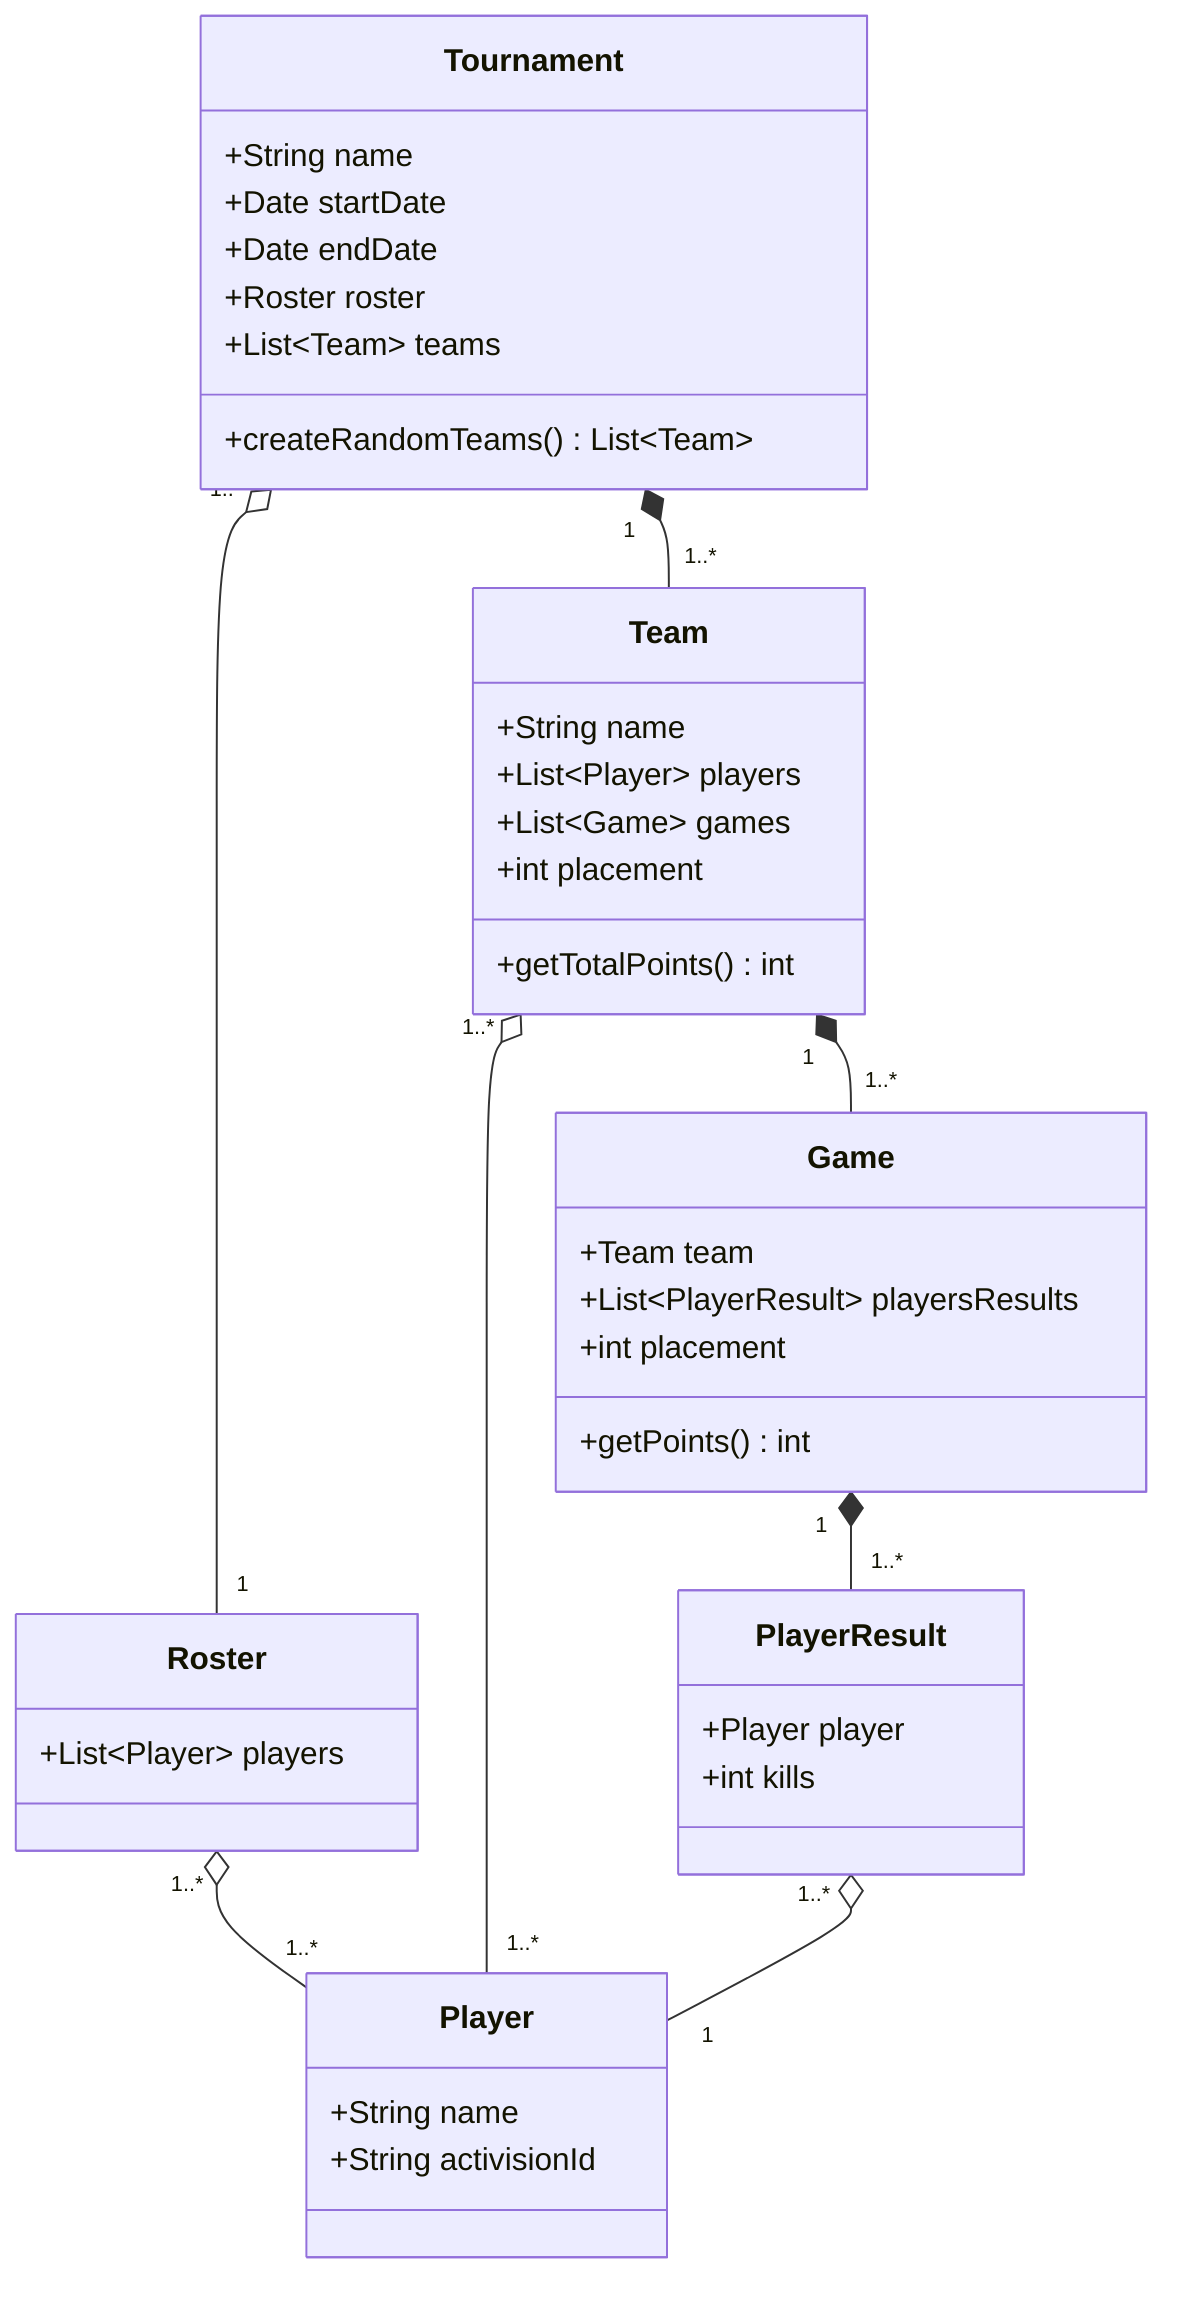 classDiagram
  class Tournament {
    +String name
    +Date startDate
    +Date endDate
    +Roster roster
    +List~Team~ teams

    +createRandomTeams() List~Team~
  }

  class Roster {
    +List~Player~ players
  }

  class Player {
    +String name
    +String activisionId
  }

  class Team {
    +String name
    +List~Player~ players
    +List~Game~ games
    +int placement

    +getTotalPoints() int
  }

  class Game {
    +Team team
    +List~PlayerResult~ playersResults
    +int placement

    +getPoints() int
  }

  class PlayerResult {
    +Player player
    +int kills
  }

  Tournament "1..*" o-- "1" Roster
  Tournament "1" *-- "1..*" Team
  Roster "1..*" o-- "1..*" Player
  Team "1..*" o-- "1..*" Player
  Team "1" *-- "1..*" Game
  Game "1" *-- "1..*" PlayerResult
  PlayerResult "1..*" o-- "1" Player
